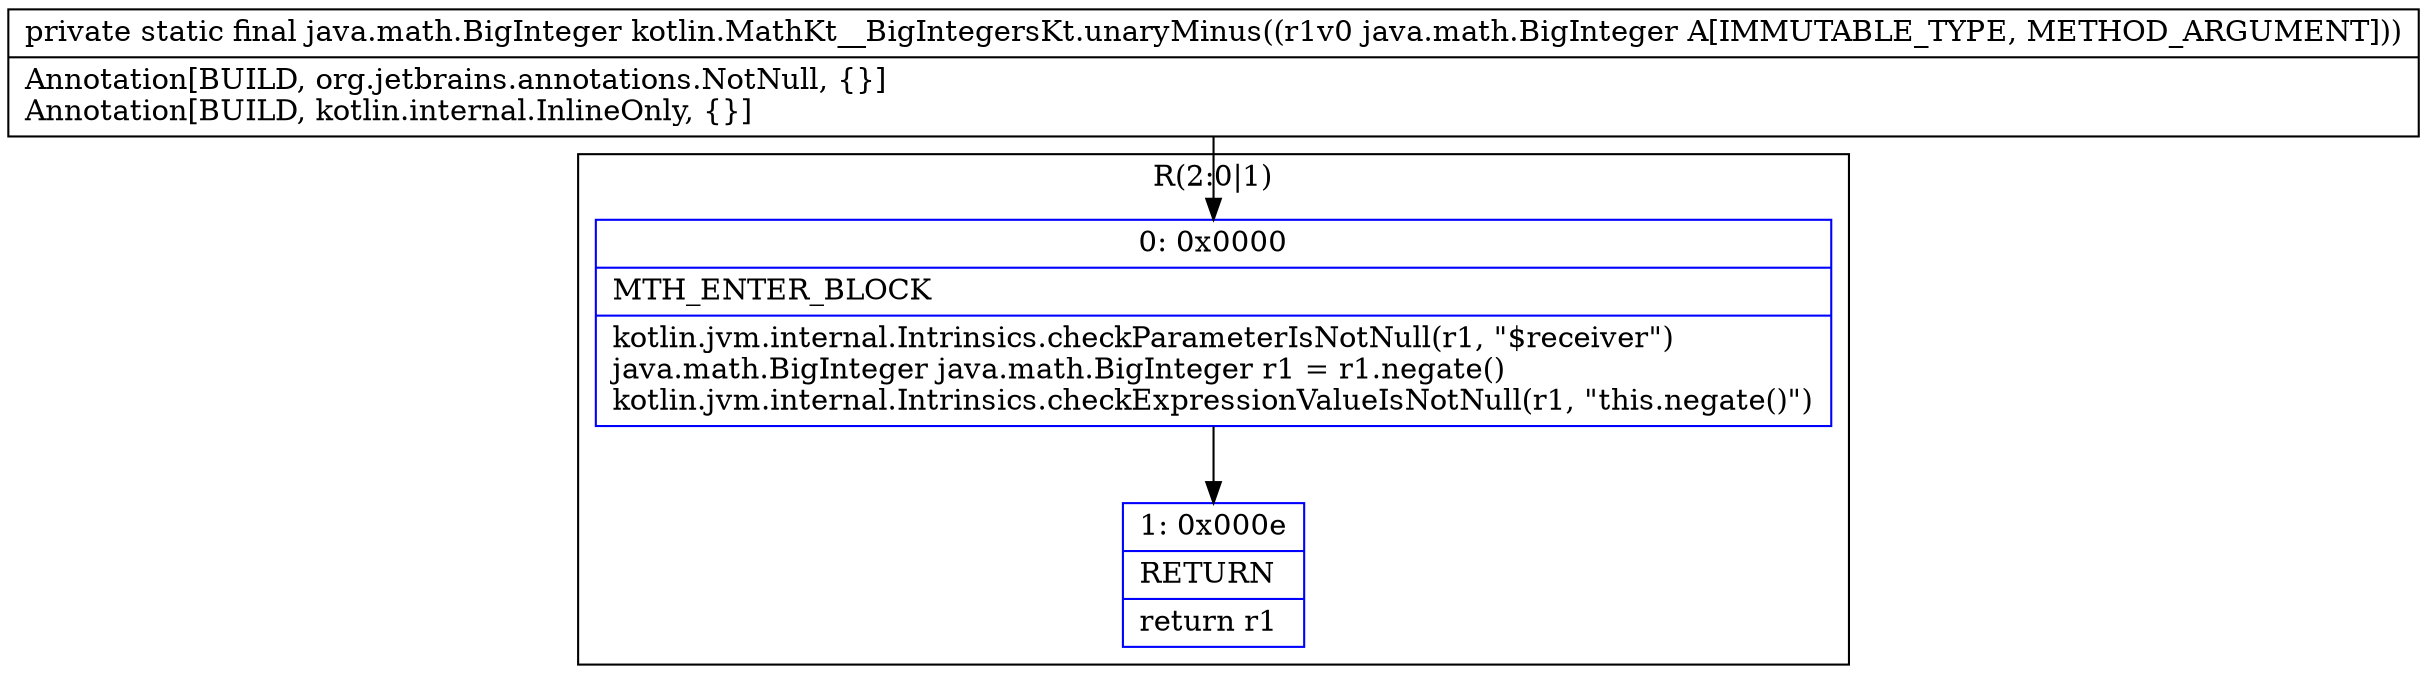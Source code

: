 digraph "CFG forkotlin.MathKt__BigIntegersKt.unaryMinus(Ljava\/math\/BigInteger;)Ljava\/math\/BigInteger;" {
subgraph cluster_Region_1690386884 {
label = "R(2:0|1)";
node [shape=record,color=blue];
Node_0 [shape=record,label="{0\:\ 0x0000|MTH_ENTER_BLOCK\l|kotlin.jvm.internal.Intrinsics.checkParameterIsNotNull(r1, \"$receiver\")\ljava.math.BigInteger java.math.BigInteger r1 = r1.negate()\lkotlin.jvm.internal.Intrinsics.checkExpressionValueIsNotNull(r1, \"this.negate()\")\l}"];
Node_1 [shape=record,label="{1\:\ 0x000e|RETURN\l|return r1\l}"];
}
MethodNode[shape=record,label="{private static final java.math.BigInteger kotlin.MathKt__BigIntegersKt.unaryMinus((r1v0 java.math.BigInteger A[IMMUTABLE_TYPE, METHOD_ARGUMENT]))  | Annotation[BUILD, org.jetbrains.annotations.NotNull, \{\}]\lAnnotation[BUILD, kotlin.internal.InlineOnly, \{\}]\l}"];
MethodNode -> Node_0;
Node_0 -> Node_1;
}

